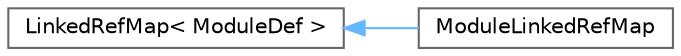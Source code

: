 digraph "Graphical Class Hierarchy"
{
 // INTERACTIVE_SVG=YES
 // LATEX_PDF_SIZE
  bgcolor="transparent";
  edge [fontname=Helvetica,fontsize=10,labelfontname=Helvetica,labelfontsize=10];
  node [fontname=Helvetica,fontsize=10,shape=box,height=0.2,width=0.4];
  rankdir="LR";
  Node0 [id="Node000000",label="LinkedRefMap\< ModuleDef \>",height=0.2,width=0.4,color="grey40", fillcolor="white", style="filled",URL="$d2/db7/class_linked_ref_map.html",tooltip=" "];
  Node0 -> Node1 [id="edge198_Node000000_Node000001",dir="back",color="steelblue1",style="solid",tooltip=" "];
  Node1 [id="Node000001",label="ModuleLinkedRefMap",height=0.2,width=0.4,color="grey40", fillcolor="white", style="filled",URL="$d7/d68/class_module_linked_ref_map.html",tooltip=" "];
}
